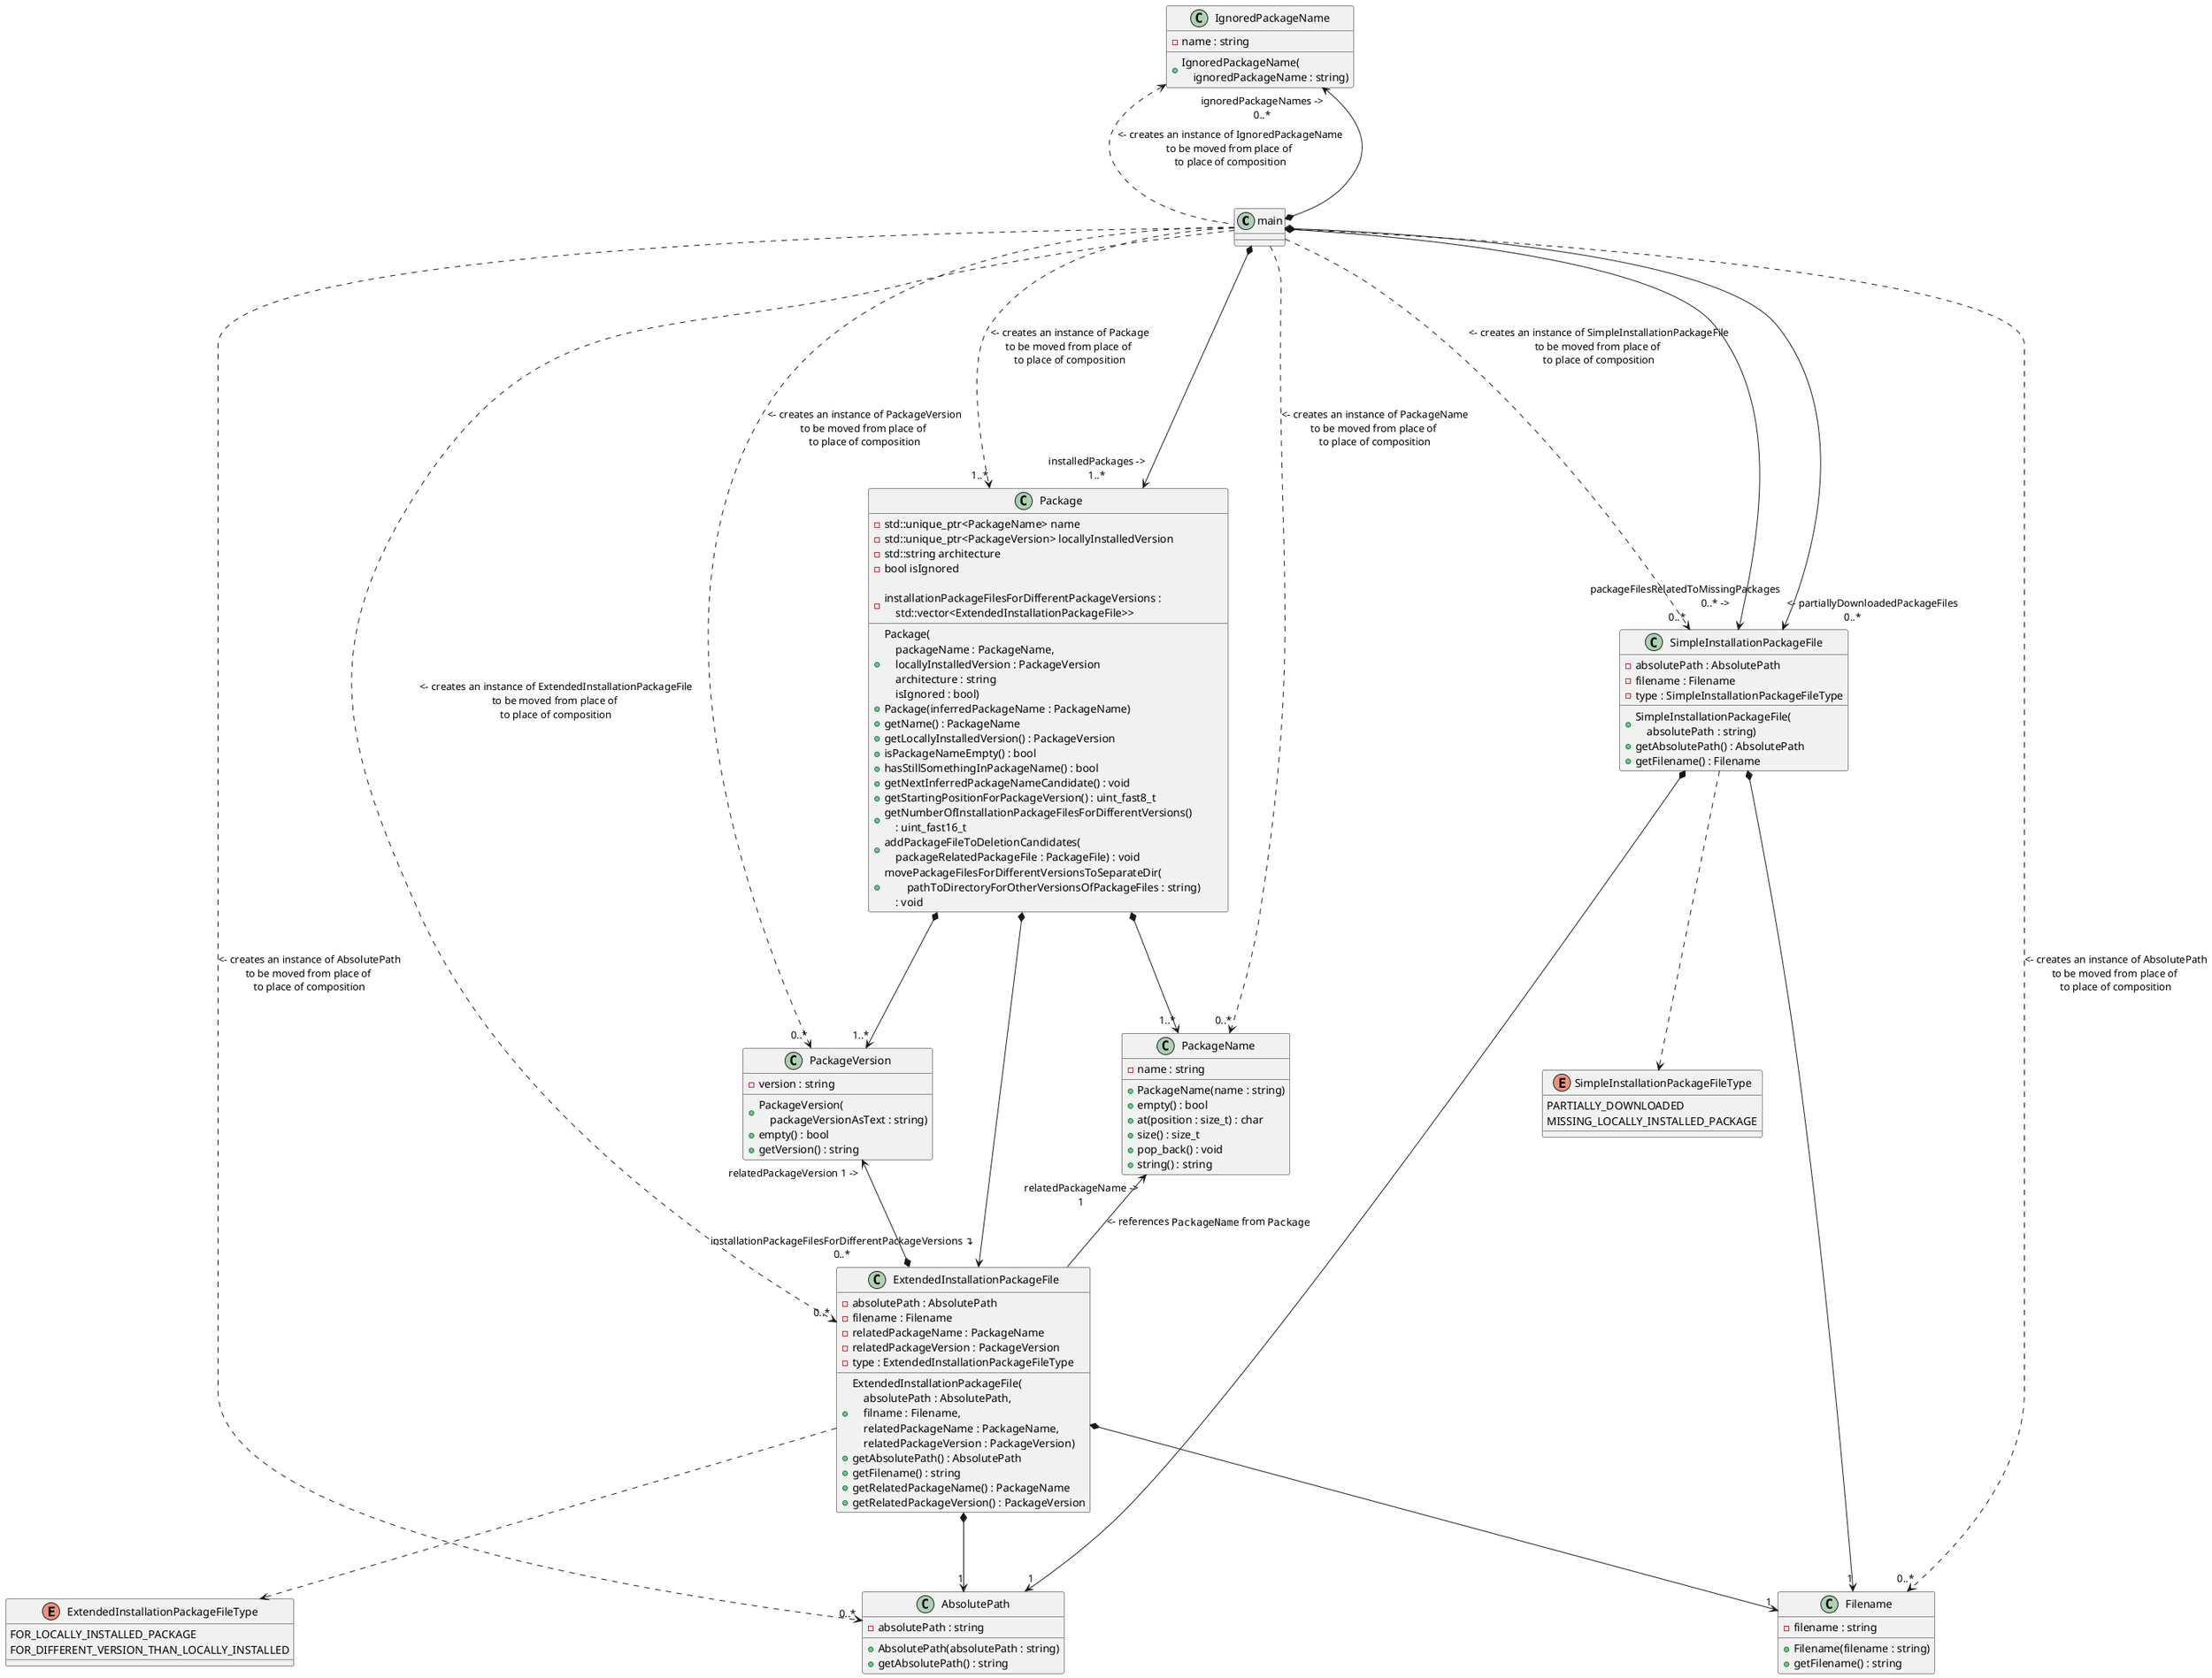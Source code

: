 @startuml
skinparam nodesep 80
skinparam ranksep 100

class main

class IgnoredPackageName {
    + IgnoredPackageName(\
        \n    ignoredPackageName : string)
    - name : string
}

main .u.> IgnoredPackageName : "<- creates an instance of IgnoredPackageName\nto be moved from place of \nto place of composition"
main *-u-> "ignoredPackageNames ->\n0..*" IgnoredPackageName

class Package {
    + Package(\
        \n    packageName : PackageName,\
        \n    locallyInstalledVersion : PackageVersion\
        \n    architecture : string\
        \n    isIgnored : bool)
    + Package(inferredPackageName : PackageName)
    + getName() : PackageName
    + getLocallyInstalledVersion() : PackageVersion
    + isPackageNameEmpty() : bool
    + hasStillSomethingInPackageName() : bool
    + getNextInferredPackageNameCandidate() : void
    + getStartingPositionForPackageVersion() : uint_fast8_t
    + getNumberOfInstallationPackageFilesForDifferentVersions()\
        \n    : uint_fast16_t
    + addPackageFileToDeletionCandidates(\
        \n    packageRelatedPackageFile : PackageFile) : void
    + movePackageFilesForDifferentVersionsToSeparateDir(\
        \n        pathToDirectoryForOtherVersionsOfPackageFiles : string)\
        \n    : void

    - std::unique_ptr<PackageName> name
    - std::unique_ptr<PackageVersion> locallyInstalledVersion
    - std::string architecture
    - bool isIgnored

    - installationPackageFilesForDifferentPackageVersions :\
        \n    std::vector<ExtendedInstallationPackageFile>>
}

main ..> "1..*" Package : "<- creates an instance of Package\nto be moved from place of \nto place of composition"
main *---> "installedPackages ->\n1..*" Package
Package *--> "1..*" PackageName
Package *--> "1..*" PackageVersion
Package *--> "installationPackageFilesForDifferentPackageVersions ↴\n0..*" ExtendedInstallationPackageFile

class SimpleInstallationPackageFile {
    + SimpleInstallationPackageFile(\
        \n    absolutePath : string)
    + getAbsolutePath() : AbsolutePath
    + getFilename() : Filename
    - absolutePath : AbsolutePath
    - filename : Filename
    - type : SimpleInstallationPackageFileType
}

main ...> "0..*" SimpleInstallationPackageFile : "<- creates an instance of SimpleInstallationPackageFile\nto be moved from place of \nto place of composition"
main *--> "               <- partiallyDownloadedPackageFiles\n0..*" SimpleInstallationPackageFile
main *--> "packageFilesRelatedToMissingPackages\n                       0..* ->\n" SimpleInstallationPackageFile

SimpleInstallationPackageFile *--> "1" AbsolutePath
SimpleInstallationPackageFile *--> "1" Filename
SimpleInstallationPackageFile ..> SimpleInstallationPackageFileType

class ExtendedInstallationPackageFile {
    + ExtendedInstallationPackageFile(\
        \n    absolutePath : AbsolutePath,\
        \n    filname : Filename,\
        \n    relatedPackageName : PackageName,\
        \n    relatedPackageVersion : PackageVersion)
    + getAbsolutePath() : AbsolutePath
    + getFilename() : string
    + getRelatedPackageName() : PackageName
    + getRelatedPackageVersion() : PackageVersion
    - absolutePath : AbsolutePath
    - filename : Filename
    - relatedPackageName : PackageName
    - relatedPackageVersion : PackageVersion
    - type : ExtendedInstallationPackageFileType
}

main ..> "0..*" ExtendedInstallationPackageFile : "<- creates an instance of ExtendedInstallationPackageFile\nto be moved from place of \nto place of composition"

ExtendedInstallationPackageFile *--> "1" AbsolutePath
ExtendedInstallationPackageFile *--> "1" Filename

ExtendedInstallationPackageFile -l-> "relatedPackageName ->\n1" PackageName : "<- references ""PackageName"" from ""Package"""
/'
The relationship between 'PackageFile' and 'PackageName'
 can also be modelled with 'shared_ptr' packageName member
 in Package and referenced to a 'weak_ptr' relatedPackageName
 member in PackageFile but I'll leave this as is now,
 because 'unique_ptr' with reference has less overhead
 than 'shared_ptr' with 'weak_ptr'
 because of the reference counting feature of 'shared_ptr'
'/

ExtendedInstallationPackageFile *-u-> "relatedPackageVersion 1 ->" PackageVersion
ExtendedInstallationPackageFile ..> ExtendedInstallationPackageFileType

class PackageName {
    + PackageName(name : string)
    + empty() : bool
    + at(position : size_t) : char
    + size() : size_t
    + pop_back() : void
    + string() : string

    - name : string
}

main ..> "0..*" PackageName : "<- creates an instance of PackageName\nto be moved from place of \nto place of composition"

class PackageVersion {
    + PackageVersion(\
        \n    packageVersionAsText : string)
    + empty() : bool
    + getVersion() : string

    - version : string
}

main ..> "0..*" PackageVersion : "<- creates an instance of PackageVersion\nto be moved from place of \nto place of composition"

class AbsolutePath {
    + AbsolutePath(absolutePath : string)
    + getAbsolutePath() : string
    - absolutePath : string
}

main ..> "0..*" AbsolutePath : "<- creates an instance of AbsolutePath\nto be moved from place of \nto place of composition"

class Filename {
    + Filename(filename : string)
    + getFilename() : string
    - filename : string
}

main ..> "0..*" Filename : "<- creates an instance of AbsolutePath\nto be moved from place of \nto place of composition"

enum SimpleInstallationPackageFileType {
    PARTIALLY_DOWNLOADED
    MISSING_LOCALLY_INSTALLED_PACKAGE
}

enum ExtendedInstallationPackageFileType {
    FOR_LOCALLY_INSTALLED_PACKAGE
    FOR_DIFFERENT_VERSION_THAN_LOCALLY_INSTALLED
}
@enduml
